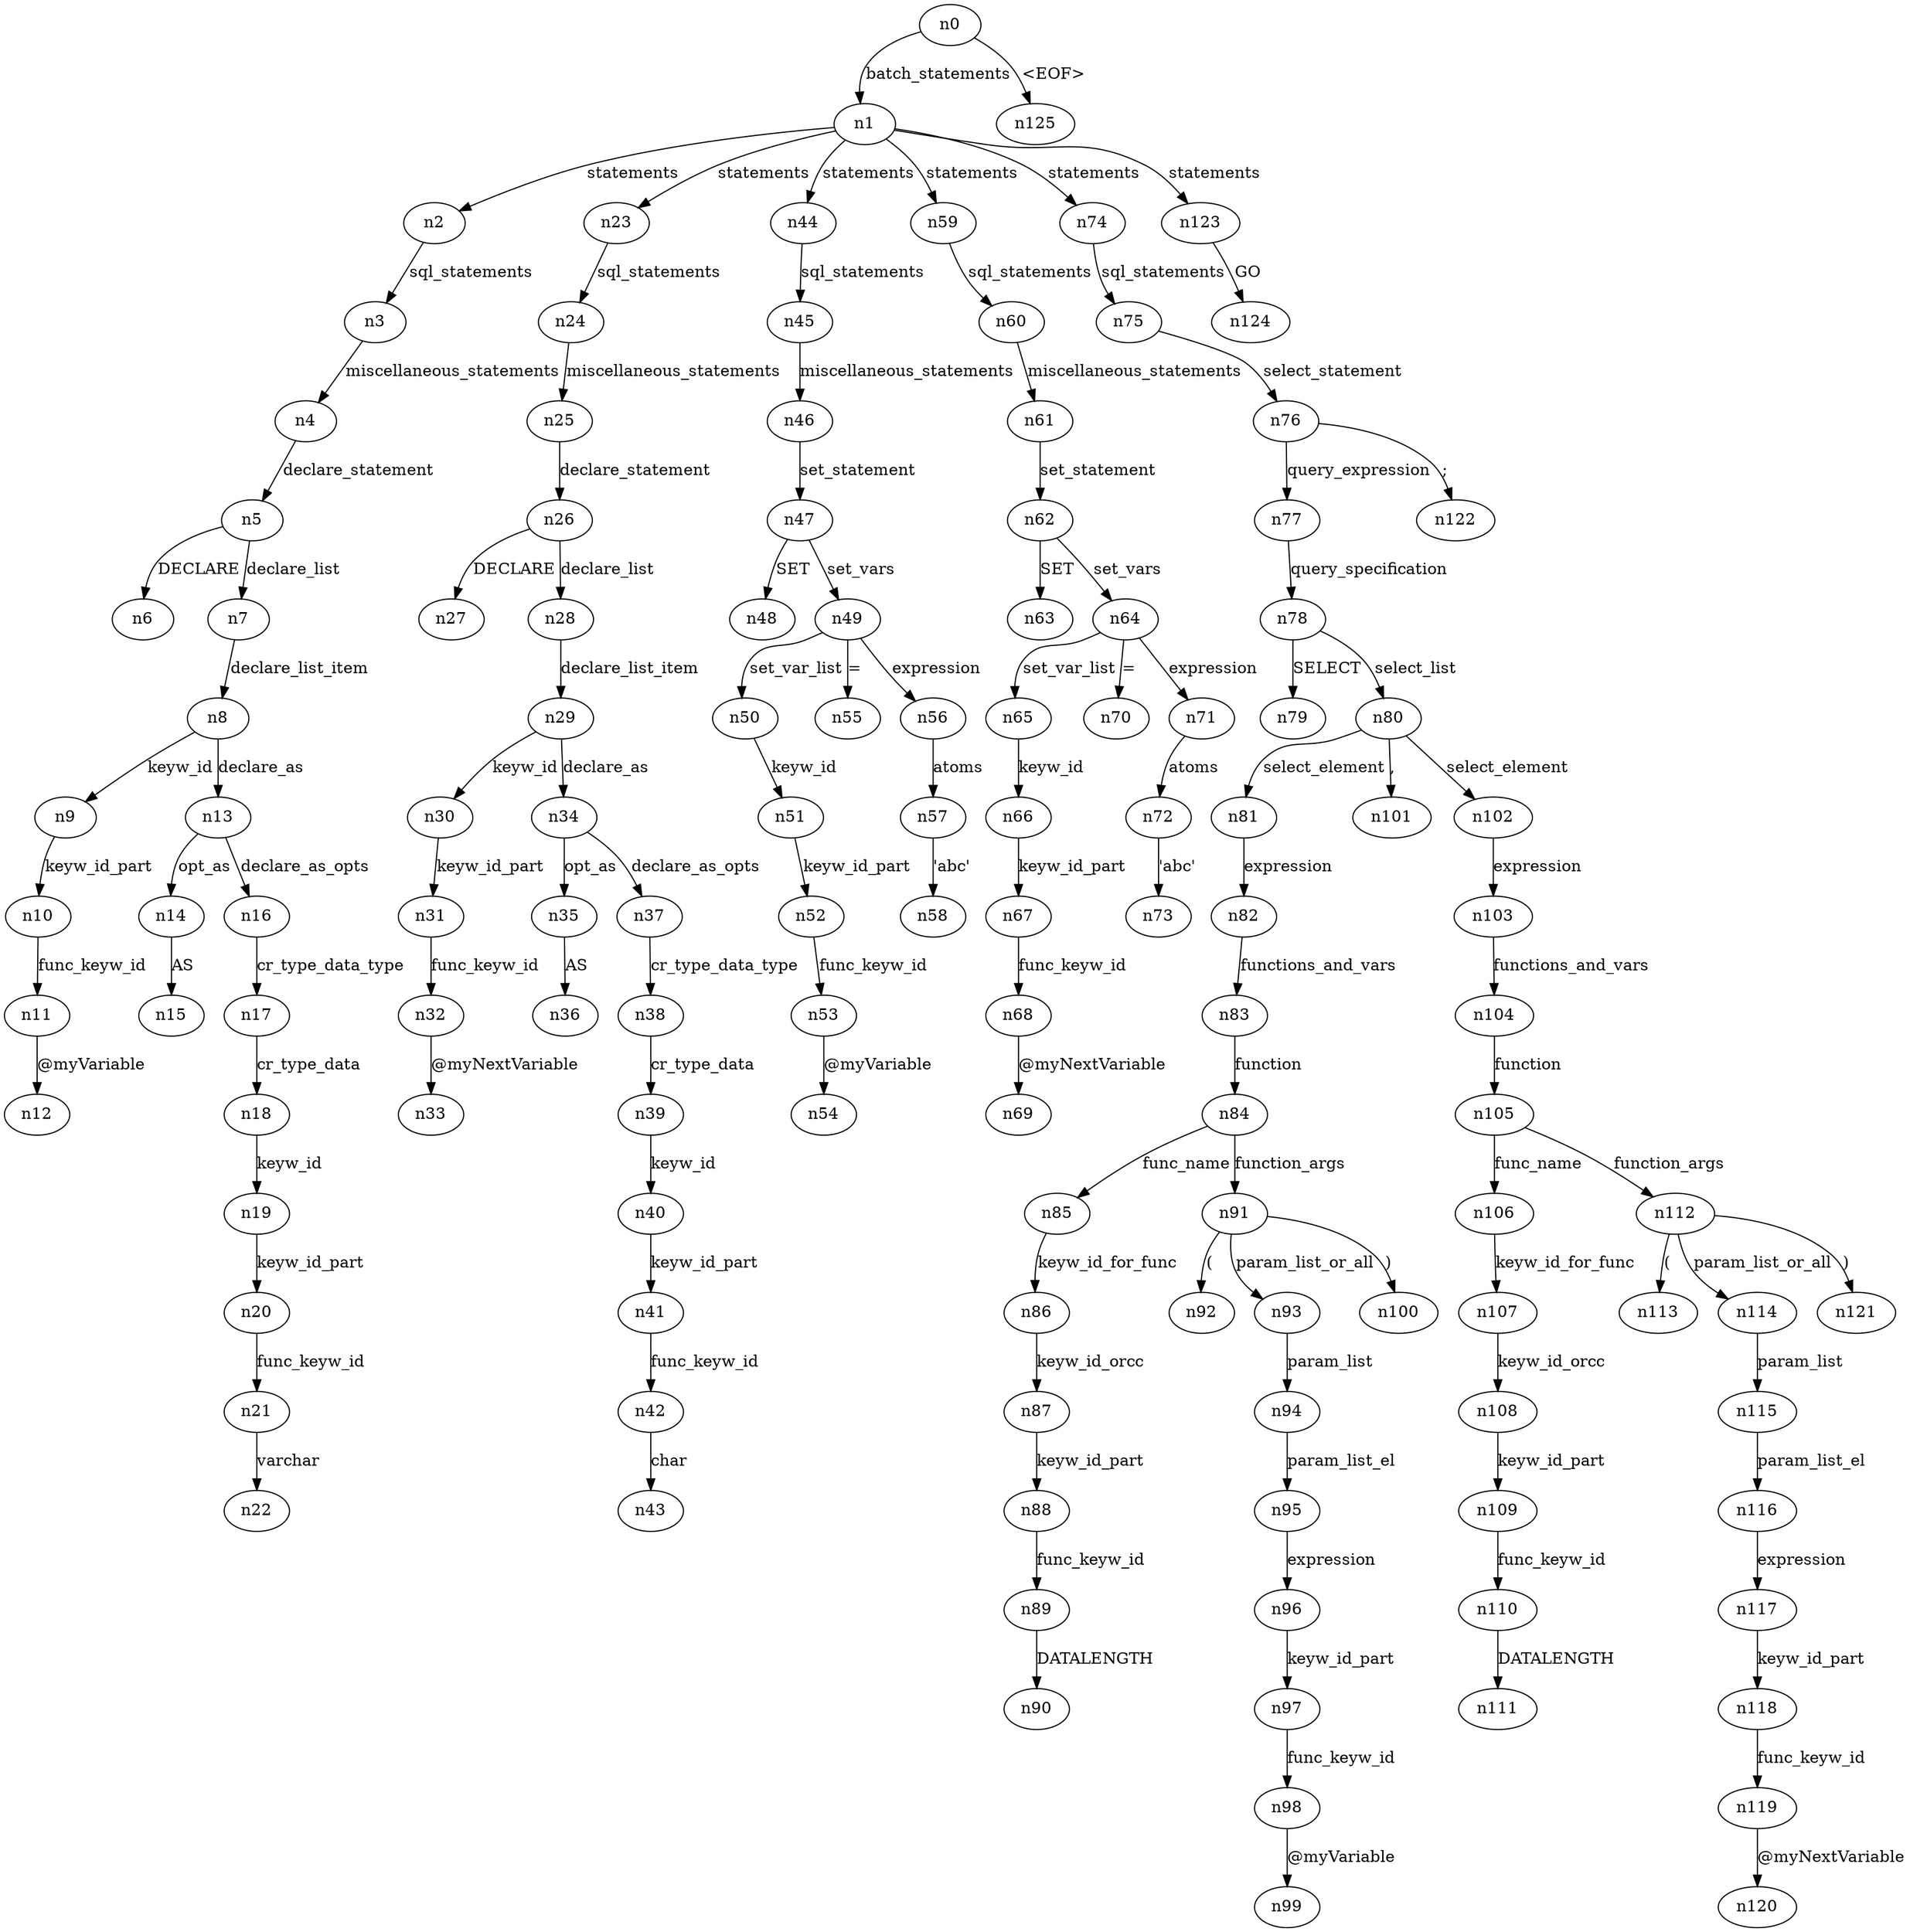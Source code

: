 digraph ParseTree {
  n0 -> n1 [label="batch_statements"];
  n1 -> n2 [label="statements"];
  n2 -> n3 [label="sql_statements"];
  n3 -> n4 [label="miscellaneous_statements"];
  n4 -> n5 [label="declare_statement"];
  n5 -> n6 [label="DECLARE"];
  n5 -> n7 [label="declare_list"];
  n7 -> n8 [label="declare_list_item"];
  n8 -> n9 [label="keyw_id"];
  n9 -> n10 [label="keyw_id_part"];
  n10 -> n11 [label="func_keyw_id"];
  n11 -> n12 [label="@myVariable"];
  n8 -> n13 [label="declare_as"];
  n13 -> n14 [label="opt_as"];
  n14 -> n15 [label="AS"];
  n13 -> n16 [label="declare_as_opts"];
  n16 -> n17 [label="cr_type_data_type"];
  n17 -> n18 [label="cr_type_data"];
  n18 -> n19 [label="keyw_id"];
  n19 -> n20 [label="keyw_id_part"];
  n20 -> n21 [label="func_keyw_id"];
  n21 -> n22 [label="varchar"];
  n1 -> n23 [label="statements"];
  n23 -> n24 [label="sql_statements"];
  n24 -> n25 [label="miscellaneous_statements"];
  n25 -> n26 [label="declare_statement"];
  n26 -> n27 [label="DECLARE"];
  n26 -> n28 [label="declare_list"];
  n28 -> n29 [label="declare_list_item"];
  n29 -> n30 [label="keyw_id"];
  n30 -> n31 [label="keyw_id_part"];
  n31 -> n32 [label="func_keyw_id"];
  n32 -> n33 [label="@myNextVariable"];
  n29 -> n34 [label="declare_as"];
  n34 -> n35 [label="opt_as"];
  n35 -> n36 [label="AS"];
  n34 -> n37 [label="declare_as_opts"];
  n37 -> n38 [label="cr_type_data_type"];
  n38 -> n39 [label="cr_type_data"];
  n39 -> n40 [label="keyw_id"];
  n40 -> n41 [label="keyw_id_part"];
  n41 -> n42 [label="func_keyw_id"];
  n42 -> n43 [label="char"];
  n1 -> n44 [label="statements"];
  n44 -> n45 [label="sql_statements"];
  n45 -> n46 [label="miscellaneous_statements"];
  n46 -> n47 [label="set_statement"];
  n47 -> n48 [label="SET"];
  n47 -> n49 [label="set_vars"];
  n49 -> n50 [label="set_var_list"];
  n50 -> n51 [label="keyw_id"];
  n51 -> n52 [label="keyw_id_part"];
  n52 -> n53 [label="func_keyw_id"];
  n53 -> n54 [label="@myVariable"];
  n49 -> n55 [label="="];
  n49 -> n56 [label="expression"];
  n56 -> n57 [label="atoms"];
  n57 -> n58 [label="'abc'"];
  n1 -> n59 [label="statements"];
  n59 -> n60 [label="sql_statements"];
  n60 -> n61 [label="miscellaneous_statements"];
  n61 -> n62 [label="set_statement"];
  n62 -> n63 [label="SET"];
  n62 -> n64 [label="set_vars"];
  n64 -> n65 [label="set_var_list"];
  n65 -> n66 [label="keyw_id"];
  n66 -> n67 [label="keyw_id_part"];
  n67 -> n68 [label="func_keyw_id"];
  n68 -> n69 [label="@myNextVariable"];
  n64 -> n70 [label="="];
  n64 -> n71 [label="expression"];
  n71 -> n72 [label="atoms"];
  n72 -> n73 [label="'abc'"];
  n1 -> n74 [label="statements"];
  n74 -> n75 [label="sql_statements"];
  n75 -> n76 [label="select_statement"];
  n76 -> n77 [label="query_expression"];
  n77 -> n78 [label="query_specification"];
  n78 -> n79 [label="SELECT"];
  n78 -> n80 [label="select_list"];
  n80 -> n81 [label="select_element"];
  n81 -> n82 [label="expression"];
  n82 -> n83 [label="functions_and_vars"];
  n83 -> n84 [label="function"];
  n84 -> n85 [label="func_name"];
  n85 -> n86 [label="keyw_id_for_func"];
  n86 -> n87 [label="keyw_id_orcc"];
  n87 -> n88 [label="keyw_id_part"];
  n88 -> n89 [label="func_keyw_id"];
  n89 -> n90 [label="DATALENGTH"];
  n84 -> n91 [label="function_args"];
  n91 -> n92 [label="("];
  n91 -> n93 [label="param_list_or_all"];
  n93 -> n94 [label="param_list"];
  n94 -> n95 [label="param_list_el"];
  n95 -> n96 [label="expression"];
  n96 -> n97 [label="keyw_id_part"];
  n97 -> n98 [label="func_keyw_id"];
  n98 -> n99 [label="@myVariable"];
  n91 -> n100 [label=")"];
  n80 -> n101 [label=","];
  n80 -> n102 [label="select_element"];
  n102 -> n103 [label="expression"];
  n103 -> n104 [label="functions_and_vars"];
  n104 -> n105 [label="function"];
  n105 -> n106 [label="func_name"];
  n106 -> n107 [label="keyw_id_for_func"];
  n107 -> n108 [label="keyw_id_orcc"];
  n108 -> n109 [label="keyw_id_part"];
  n109 -> n110 [label="func_keyw_id"];
  n110 -> n111 [label="DATALENGTH"];
  n105 -> n112 [label="function_args"];
  n112 -> n113 [label="("];
  n112 -> n114 [label="param_list_or_all"];
  n114 -> n115 [label="param_list"];
  n115 -> n116 [label="param_list_el"];
  n116 -> n117 [label="expression"];
  n117 -> n118 [label="keyw_id_part"];
  n118 -> n119 [label="func_keyw_id"];
  n119 -> n120 [label="@myNextVariable"];
  n112 -> n121 [label=")"];
  n76 -> n122 [label=";"];
  n1 -> n123 [label="statements"];
  n123 -> n124 [label="GO"];
  n0 -> n125 [label="<EOF>"];
}